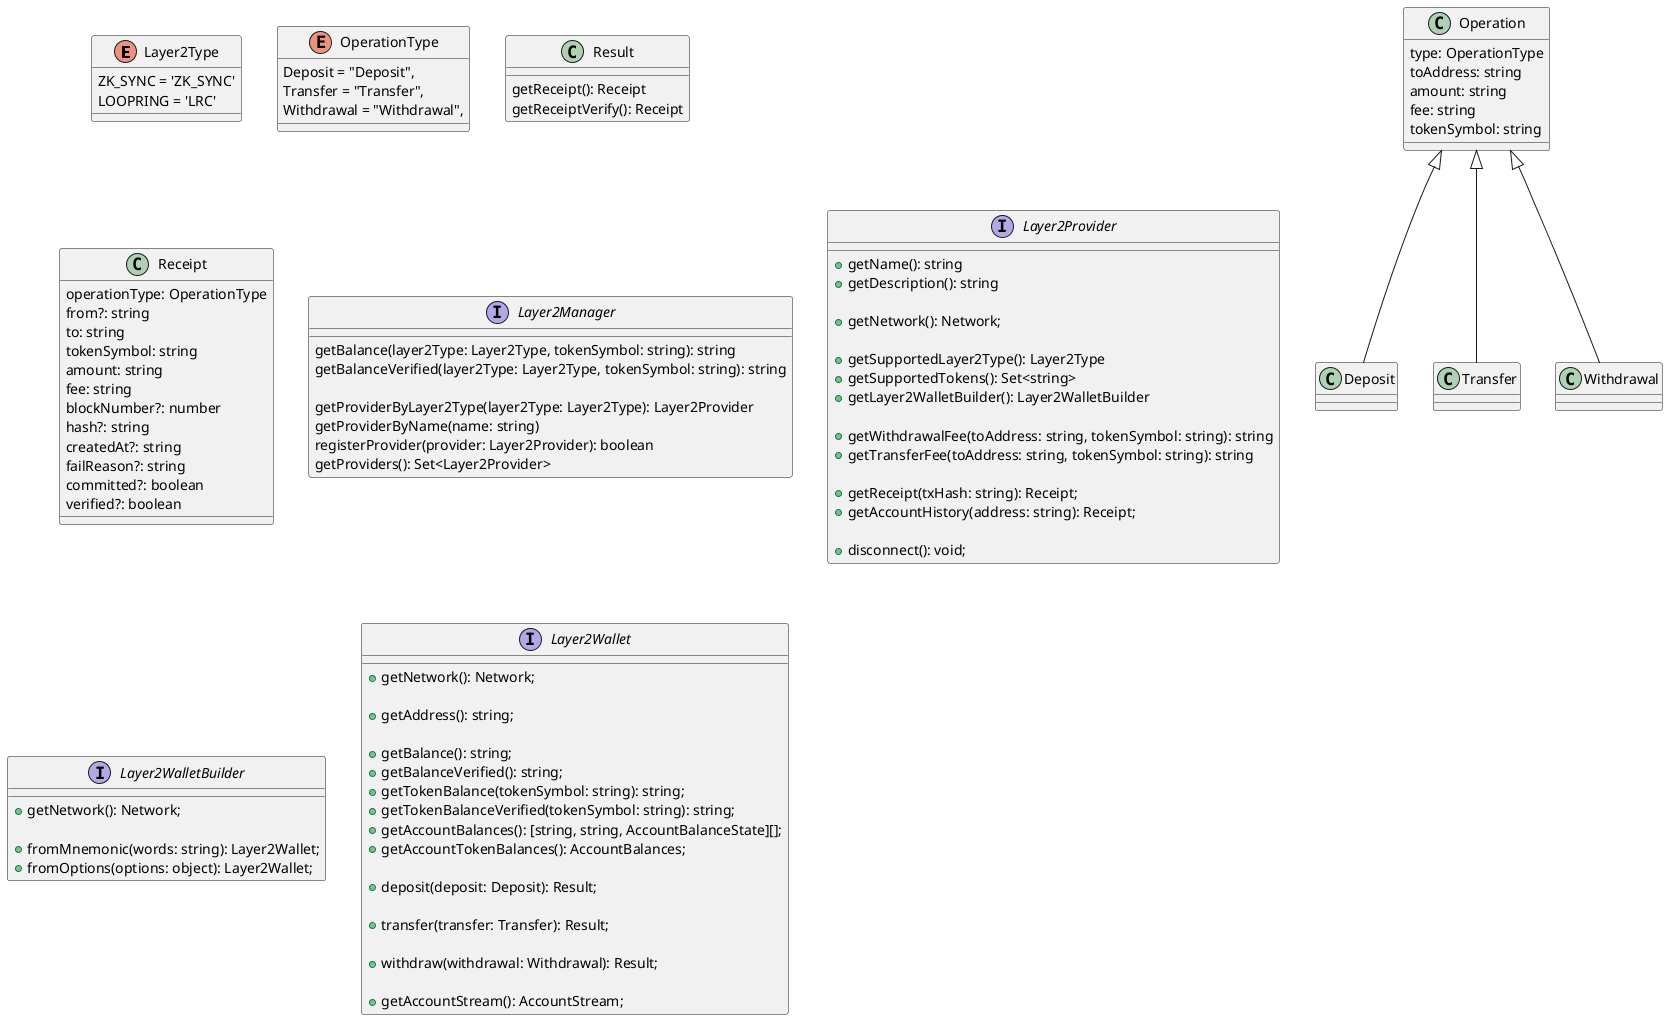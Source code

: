 @startuml sdk l2

enum Layer2Type {
  ZK_SYNC = 'ZK_SYNC'
  LOOPRING = 'LRC'
}

enum OperationType {
  Deposit = "Deposit",
  Transfer = "Transfer",
  Withdrawal = "Withdrawal",
}

class Operation {
  type: OperationType
  toAddress: string
  amount: string
  fee: string
  tokenSymbol: string
}

class Deposit {
}
Operation <|-- Deposit

class Transfer {
}
Operation <|-- Transfer

class Withdrawal {
}
Operation <|-- Withdrawal

class Result {
  getReceipt(): Receipt
  getReceiptVerify(): Receipt
}

class Receipt {
  operationType: OperationType
  from?: string
  to: string
  tokenSymbol: string
  amount: string
  fee: string
  blockNumber?: number
  hash?: string
  createdAt?: string
  failReason?: string
  committed?: boolean
  verified?: boolean
}

interface Layer2Manager {
  getBalance(layer2Type: Layer2Type, tokenSymbol: string): string
  getBalanceVerified(layer2Type: Layer2Type, tokenSymbol: string): string

  getProviderByLayer2Type(layer2Type: Layer2Type): Layer2Provider
  getProviderByName(name: string)
  registerProvider(provider: Layer2Provider): boolean
  getProviders(): Set<Layer2Provider>
}

interface Layer2Provider {
  + getName(): string
  + getDescription(): string

  + getNetwork(): Network;

  + getSupportedLayer2Type(): Layer2Type
  + getSupportedTokens(): Set<string>
  + getLayer2WalletBuilder(): Layer2WalletBuilder

  + getWithdrawalFee(toAddress: string, tokenSymbol: string): string
  + getTransferFee(toAddress: string, tokenSymbol: string): string

  + getReceipt(txHash: string): Receipt;
  + getAccountHistory(address: string): Receipt;

  + disconnect(): void;
}

interface Layer2WalletBuilder {
  + getNetwork(): Network;

  + fromMnemonic(words: string): Layer2Wallet;
  + fromOptions(options: object): Layer2Wallet;
}

interface Layer2Wallet {
  + getNetwork(): Network;

  + getAddress(): string;

  + getBalance(): string;
  + getBalanceVerified(): string;
  + getTokenBalance(tokenSymbol: string): string;
  + getTokenBalanceVerified(tokenSymbol: string): string;
  + getAccountBalances(): [string, string, AccountBalanceState][];
  + getAccountTokenBalances(): AccountBalances;

  + deposit(deposit: Deposit): Result;

  + transfer(transfer: Transfer): Result;

  + withdraw(withdrawal: Withdrawal): Result;

  + getAccountStream(): AccountStream;
}

@enduml
